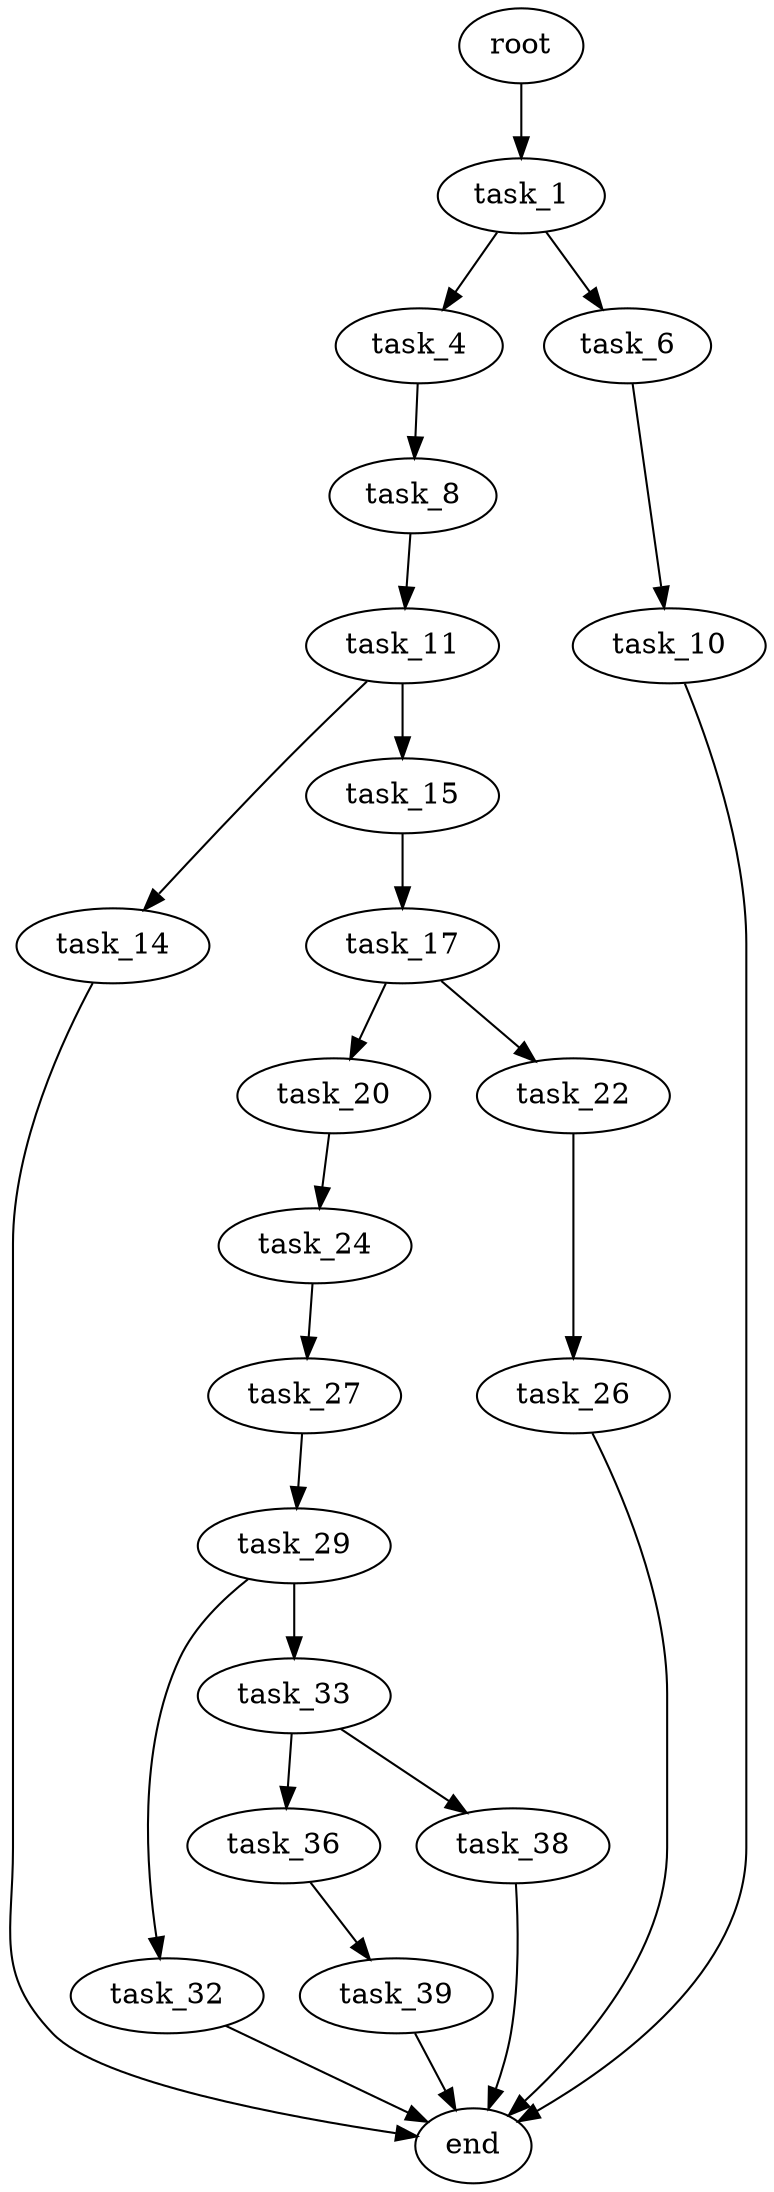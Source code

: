 digraph G {
  root [size="0.000000"];
  task_1 [size="1073741824000.000000"];
  task_4 [size="318368351862.000000"];
  task_6 [size="34516909530.000000"];
  task_8 [size="386462135321.000000"];
  task_10 [size="18637048906.000000"];
  task_11 [size="8589934592.000000"];
  task_14 [size="231856891676.000000"];
  task_15 [size="5307187772.000000"];
  task_17 [size="40464927339.000000"];
  task_20 [size="782757789696.000000"];
  task_22 [size="549755813888.000000"];
  task_24 [size="368293445632.000000"];
  task_26 [size="1073741824000.000000"];
  task_27 [size="17645229143.000000"];
  task_29 [size="68719476736.000000"];
  task_32 [size="549755813888.000000"];
  task_33 [size="368293445632.000000"];
  task_36 [size="9531960294.000000"];
  task_38 [size="19295157026.000000"];
  task_39 [size="23157578899.000000"];
  end [size="0.000000"];

  root -> task_1 [size="1.000000"];
  task_1 -> task_4 [size="838860800.000000"];
  task_1 -> task_6 [size="838860800.000000"];
  task_4 -> task_8 [size="838860800.000000"];
  task_6 -> task_10 [size="33554432.000000"];
  task_8 -> task_11 [size="411041792.000000"];
  task_10 -> end [size="1.000000"];
  task_11 -> task_14 [size="33554432.000000"];
  task_11 -> task_15 [size="33554432.000000"];
  task_14 -> end [size="1.000000"];
  task_15 -> task_17 [size="411041792.000000"];
  task_17 -> task_20 [size="679477248.000000"];
  task_17 -> task_22 [size="679477248.000000"];
  task_20 -> task_24 [size="679477248.000000"];
  task_22 -> task_26 [size="536870912.000000"];
  task_24 -> task_27 [size="411041792.000000"];
  task_26 -> end [size="1.000000"];
  task_27 -> task_29 [size="411041792.000000"];
  task_29 -> task_32 [size="134217728.000000"];
  task_29 -> task_33 [size="134217728.000000"];
  task_32 -> end [size="1.000000"];
  task_33 -> task_36 [size="411041792.000000"];
  task_33 -> task_38 [size="411041792.000000"];
  task_36 -> task_39 [size="209715200.000000"];
  task_38 -> end [size="1.000000"];
  task_39 -> end [size="1.000000"];
}
